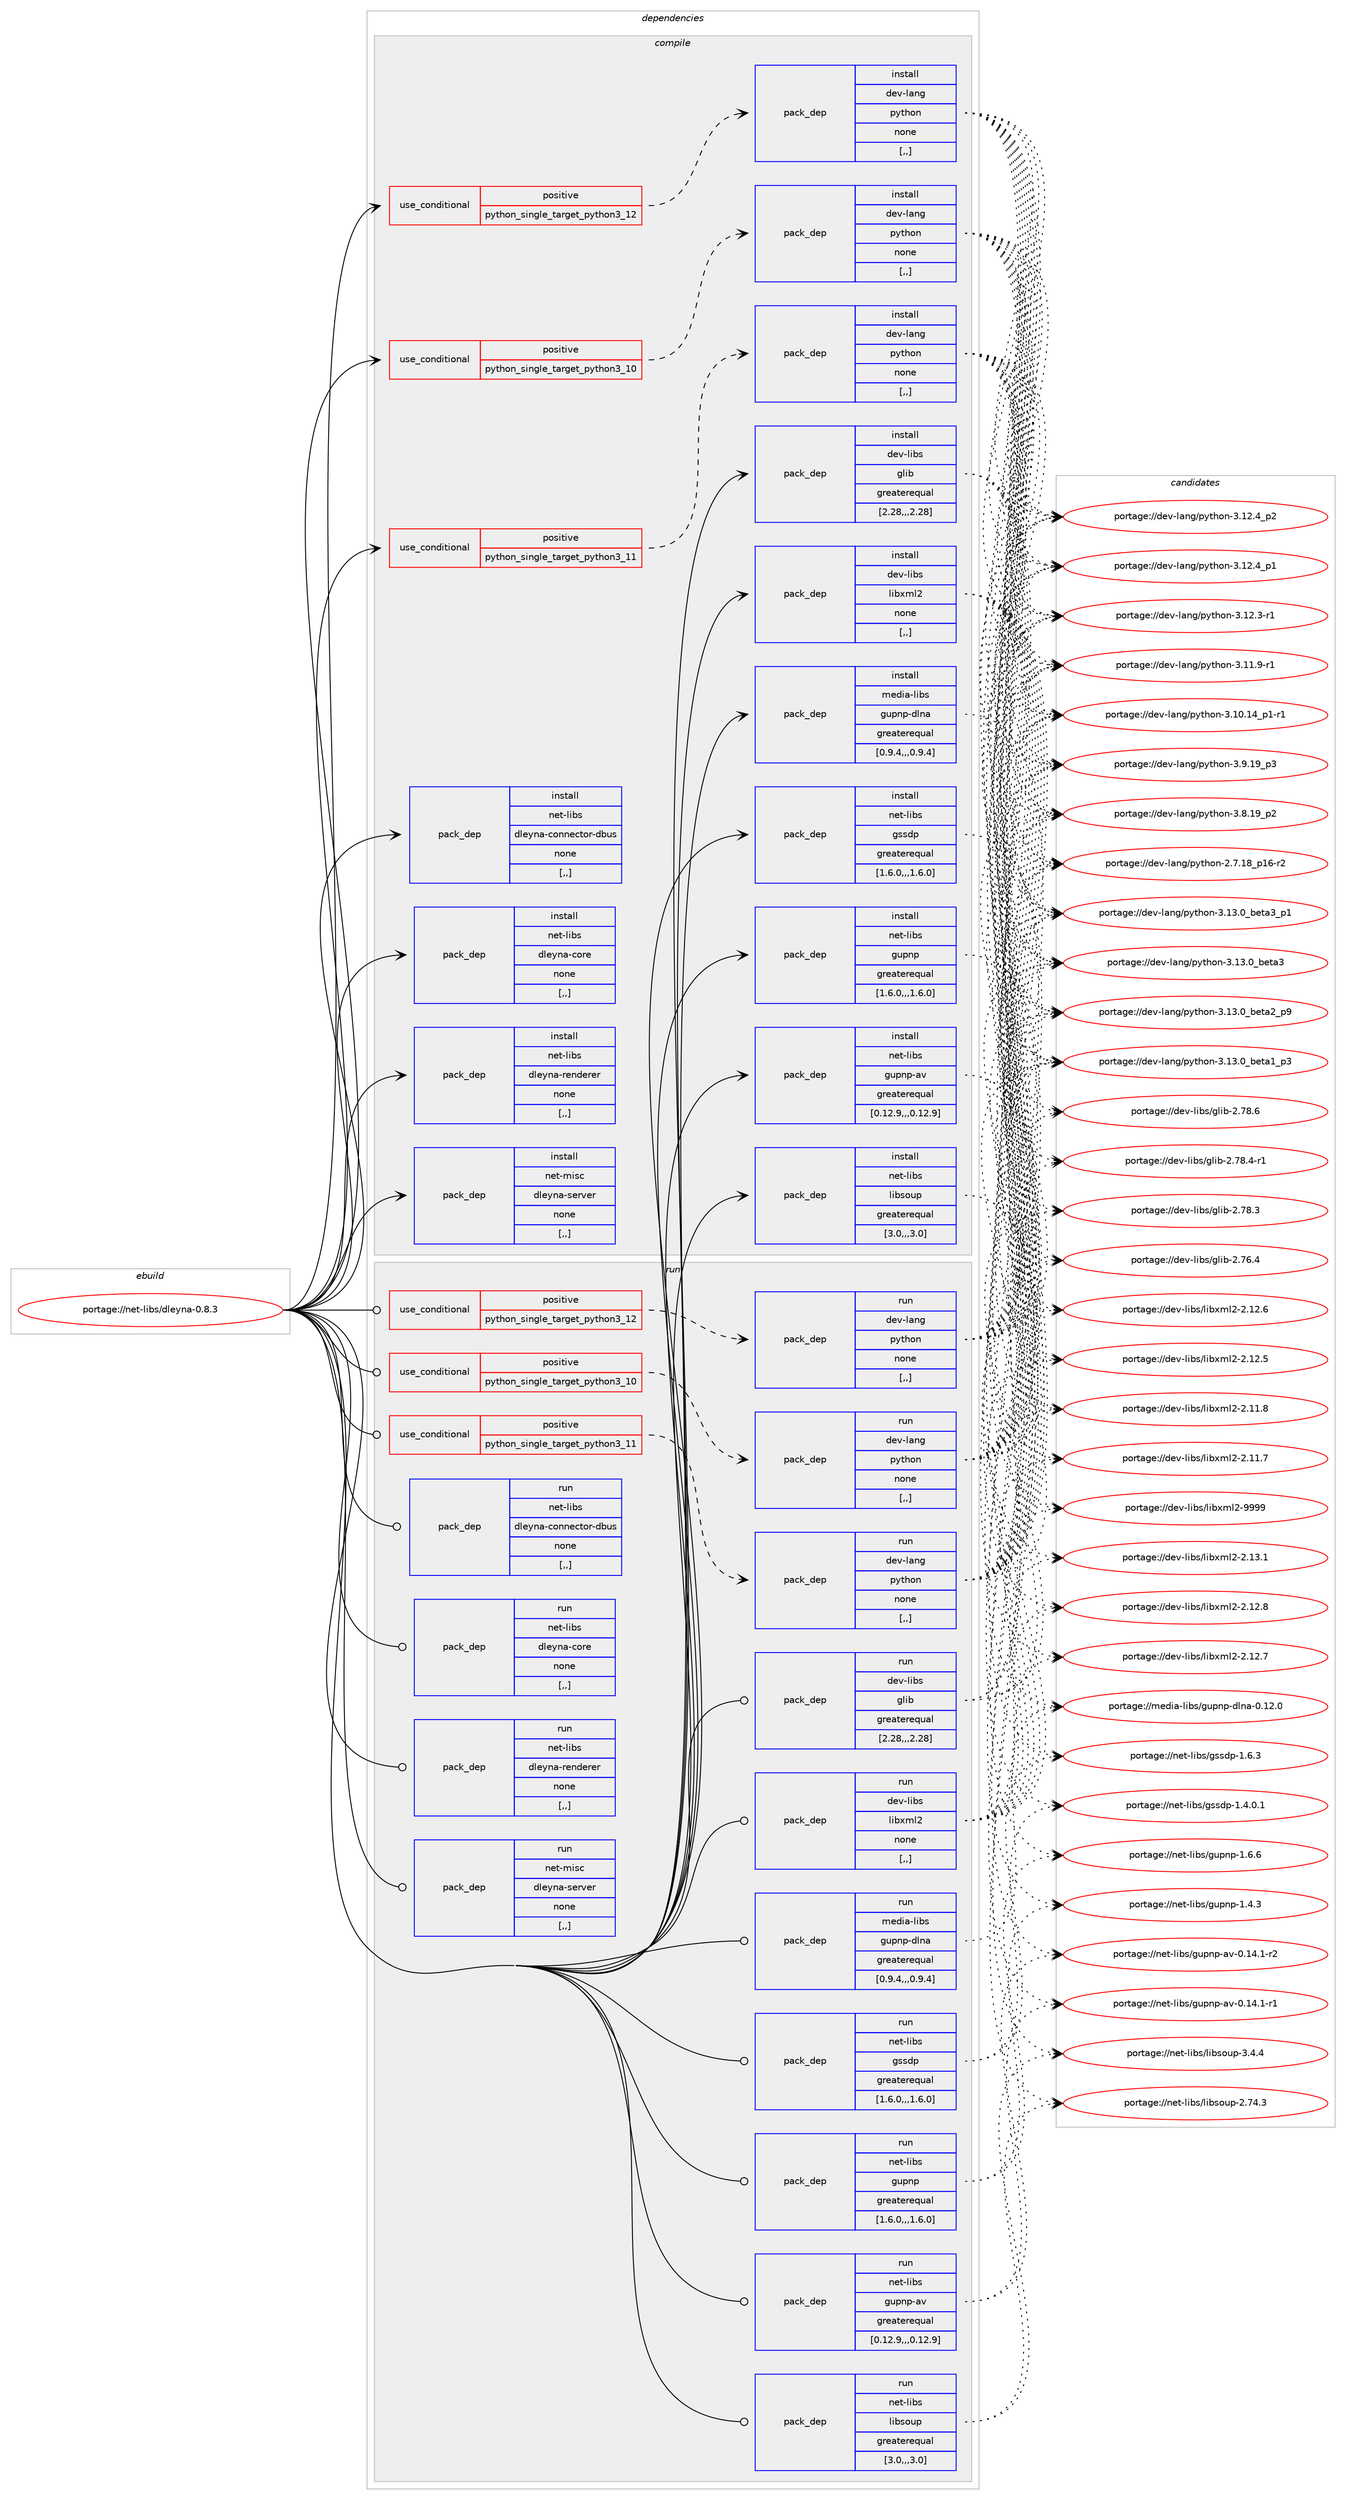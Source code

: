 digraph prolog {

# *************
# Graph options
# *************

newrank=true;
concentrate=true;
compound=true;
graph [rankdir=LR,fontname=Helvetica,fontsize=10,ranksep=1.5];#, ranksep=2.5, nodesep=0.2];
edge  [arrowhead=vee];
node  [fontname=Helvetica,fontsize=10];

# **********
# The ebuild
# **********

subgraph cluster_leftcol {
color=gray;
label=<<i>ebuild</i>>;
id [label="portage://net-libs/dleyna-0.8.3", color=red, width=4, href="../net-libs/dleyna-0.8.3.svg"];
}

# ****************
# The dependencies
# ****************

subgraph cluster_midcol {
color=gray;
label=<<i>dependencies</i>>;
subgraph cluster_compile {
fillcolor="#eeeeee";
style=filled;
label=<<i>compile</i>>;
subgraph cond92925 {
dependency356646 [label=<<TABLE BORDER="0" CELLBORDER="1" CELLSPACING="0" CELLPADDING="4"><TR><TD ROWSPAN="3" CELLPADDING="10">use_conditional</TD></TR><TR><TD>positive</TD></TR><TR><TD>python_single_target_python3_10</TD></TR></TABLE>>, shape=none, color=red];
subgraph pack261062 {
dependency356647 [label=<<TABLE BORDER="0" CELLBORDER="1" CELLSPACING="0" CELLPADDING="4" WIDTH="220"><TR><TD ROWSPAN="6" CELLPADDING="30">pack_dep</TD></TR><TR><TD WIDTH="110">install</TD></TR><TR><TD>dev-lang</TD></TR><TR><TD>python</TD></TR><TR><TD>none</TD></TR><TR><TD>[,,]</TD></TR></TABLE>>, shape=none, color=blue];
}
dependency356646:e -> dependency356647:w [weight=20,style="dashed",arrowhead="vee"];
}
id:e -> dependency356646:w [weight=20,style="solid",arrowhead="vee"];
subgraph cond92926 {
dependency356648 [label=<<TABLE BORDER="0" CELLBORDER="1" CELLSPACING="0" CELLPADDING="4"><TR><TD ROWSPAN="3" CELLPADDING="10">use_conditional</TD></TR><TR><TD>positive</TD></TR><TR><TD>python_single_target_python3_11</TD></TR></TABLE>>, shape=none, color=red];
subgraph pack261063 {
dependency356649 [label=<<TABLE BORDER="0" CELLBORDER="1" CELLSPACING="0" CELLPADDING="4" WIDTH="220"><TR><TD ROWSPAN="6" CELLPADDING="30">pack_dep</TD></TR><TR><TD WIDTH="110">install</TD></TR><TR><TD>dev-lang</TD></TR><TR><TD>python</TD></TR><TR><TD>none</TD></TR><TR><TD>[,,]</TD></TR></TABLE>>, shape=none, color=blue];
}
dependency356648:e -> dependency356649:w [weight=20,style="dashed",arrowhead="vee"];
}
id:e -> dependency356648:w [weight=20,style="solid",arrowhead="vee"];
subgraph cond92927 {
dependency356650 [label=<<TABLE BORDER="0" CELLBORDER="1" CELLSPACING="0" CELLPADDING="4"><TR><TD ROWSPAN="3" CELLPADDING="10">use_conditional</TD></TR><TR><TD>positive</TD></TR><TR><TD>python_single_target_python3_12</TD></TR></TABLE>>, shape=none, color=red];
subgraph pack261064 {
dependency356651 [label=<<TABLE BORDER="0" CELLBORDER="1" CELLSPACING="0" CELLPADDING="4" WIDTH="220"><TR><TD ROWSPAN="6" CELLPADDING="30">pack_dep</TD></TR><TR><TD WIDTH="110">install</TD></TR><TR><TD>dev-lang</TD></TR><TR><TD>python</TD></TR><TR><TD>none</TD></TR><TR><TD>[,,]</TD></TR></TABLE>>, shape=none, color=blue];
}
dependency356650:e -> dependency356651:w [weight=20,style="dashed",arrowhead="vee"];
}
id:e -> dependency356650:w [weight=20,style="solid",arrowhead="vee"];
subgraph pack261065 {
dependency356652 [label=<<TABLE BORDER="0" CELLBORDER="1" CELLSPACING="0" CELLPADDING="4" WIDTH="220"><TR><TD ROWSPAN="6" CELLPADDING="30">pack_dep</TD></TR><TR><TD WIDTH="110">install</TD></TR><TR><TD>dev-libs</TD></TR><TR><TD>glib</TD></TR><TR><TD>greaterequal</TD></TR><TR><TD>[2.28,,,2.28]</TD></TR></TABLE>>, shape=none, color=blue];
}
id:e -> dependency356652:w [weight=20,style="solid",arrowhead="vee"];
subgraph pack261066 {
dependency356653 [label=<<TABLE BORDER="0" CELLBORDER="1" CELLSPACING="0" CELLPADDING="4" WIDTH="220"><TR><TD ROWSPAN="6" CELLPADDING="30">pack_dep</TD></TR><TR><TD WIDTH="110">install</TD></TR><TR><TD>dev-libs</TD></TR><TR><TD>libxml2</TD></TR><TR><TD>none</TD></TR><TR><TD>[,,]</TD></TR></TABLE>>, shape=none, color=blue];
}
id:e -> dependency356653:w [weight=20,style="solid",arrowhead="vee"];
subgraph pack261067 {
dependency356654 [label=<<TABLE BORDER="0" CELLBORDER="1" CELLSPACING="0" CELLPADDING="4" WIDTH="220"><TR><TD ROWSPAN="6" CELLPADDING="30">pack_dep</TD></TR><TR><TD WIDTH="110">install</TD></TR><TR><TD>media-libs</TD></TR><TR><TD>gupnp-dlna</TD></TR><TR><TD>greaterequal</TD></TR><TR><TD>[0.9.4,,,0.9.4]</TD></TR></TABLE>>, shape=none, color=blue];
}
id:e -> dependency356654:w [weight=20,style="solid",arrowhead="vee"];
subgraph pack261068 {
dependency356655 [label=<<TABLE BORDER="0" CELLBORDER="1" CELLSPACING="0" CELLPADDING="4" WIDTH="220"><TR><TD ROWSPAN="6" CELLPADDING="30">pack_dep</TD></TR><TR><TD WIDTH="110">install</TD></TR><TR><TD>net-libs</TD></TR><TR><TD>gssdp</TD></TR><TR><TD>greaterequal</TD></TR><TR><TD>[1.6.0,,,1.6.0]</TD></TR></TABLE>>, shape=none, color=blue];
}
id:e -> dependency356655:w [weight=20,style="solid",arrowhead="vee"];
subgraph pack261069 {
dependency356656 [label=<<TABLE BORDER="0" CELLBORDER="1" CELLSPACING="0" CELLPADDING="4" WIDTH="220"><TR><TD ROWSPAN="6" CELLPADDING="30">pack_dep</TD></TR><TR><TD WIDTH="110">install</TD></TR><TR><TD>net-libs</TD></TR><TR><TD>gupnp</TD></TR><TR><TD>greaterequal</TD></TR><TR><TD>[1.6.0,,,1.6.0]</TD></TR></TABLE>>, shape=none, color=blue];
}
id:e -> dependency356656:w [weight=20,style="solid",arrowhead="vee"];
subgraph pack261070 {
dependency356657 [label=<<TABLE BORDER="0" CELLBORDER="1" CELLSPACING="0" CELLPADDING="4" WIDTH="220"><TR><TD ROWSPAN="6" CELLPADDING="30">pack_dep</TD></TR><TR><TD WIDTH="110">install</TD></TR><TR><TD>net-libs</TD></TR><TR><TD>gupnp-av</TD></TR><TR><TD>greaterequal</TD></TR><TR><TD>[0.12.9,,,0.12.9]</TD></TR></TABLE>>, shape=none, color=blue];
}
id:e -> dependency356657:w [weight=20,style="solid",arrowhead="vee"];
subgraph pack261071 {
dependency356658 [label=<<TABLE BORDER="0" CELLBORDER="1" CELLSPACING="0" CELLPADDING="4" WIDTH="220"><TR><TD ROWSPAN="6" CELLPADDING="30">pack_dep</TD></TR><TR><TD WIDTH="110">install</TD></TR><TR><TD>net-libs</TD></TR><TR><TD>libsoup</TD></TR><TR><TD>greaterequal</TD></TR><TR><TD>[3.0,,,3.0]</TD></TR></TABLE>>, shape=none, color=blue];
}
id:e -> dependency356658:w [weight=20,style="solid",arrowhead="vee"];
subgraph pack261072 {
dependency356659 [label=<<TABLE BORDER="0" CELLBORDER="1" CELLSPACING="0" CELLPADDING="4" WIDTH="220"><TR><TD ROWSPAN="6" CELLPADDING="30">pack_dep</TD></TR><TR><TD WIDTH="110">install</TD></TR><TR><TD>net-libs</TD></TR><TR><TD>dleyna-connector-dbus</TD></TR><TR><TD>none</TD></TR><TR><TD>[,,]</TD></TR></TABLE>>, shape=none, color=blue];
}
id:e -> dependency356659:w [weight=20,style="solid",arrowhead="vee"];
subgraph pack261073 {
dependency356660 [label=<<TABLE BORDER="0" CELLBORDER="1" CELLSPACING="0" CELLPADDING="4" WIDTH="220"><TR><TD ROWSPAN="6" CELLPADDING="30">pack_dep</TD></TR><TR><TD WIDTH="110">install</TD></TR><TR><TD>net-libs</TD></TR><TR><TD>dleyna-core</TD></TR><TR><TD>none</TD></TR><TR><TD>[,,]</TD></TR></TABLE>>, shape=none, color=blue];
}
id:e -> dependency356660:w [weight=20,style="solid",arrowhead="vee"];
subgraph pack261074 {
dependency356661 [label=<<TABLE BORDER="0" CELLBORDER="1" CELLSPACING="0" CELLPADDING="4" WIDTH="220"><TR><TD ROWSPAN="6" CELLPADDING="30">pack_dep</TD></TR><TR><TD WIDTH="110">install</TD></TR><TR><TD>net-libs</TD></TR><TR><TD>dleyna-renderer</TD></TR><TR><TD>none</TD></TR><TR><TD>[,,]</TD></TR></TABLE>>, shape=none, color=blue];
}
id:e -> dependency356661:w [weight=20,style="solid",arrowhead="vee"];
subgraph pack261075 {
dependency356662 [label=<<TABLE BORDER="0" CELLBORDER="1" CELLSPACING="0" CELLPADDING="4" WIDTH="220"><TR><TD ROWSPAN="6" CELLPADDING="30">pack_dep</TD></TR><TR><TD WIDTH="110">install</TD></TR><TR><TD>net-misc</TD></TR><TR><TD>dleyna-server</TD></TR><TR><TD>none</TD></TR><TR><TD>[,,]</TD></TR></TABLE>>, shape=none, color=blue];
}
id:e -> dependency356662:w [weight=20,style="solid",arrowhead="vee"];
}
subgraph cluster_compileandrun {
fillcolor="#eeeeee";
style=filled;
label=<<i>compile and run</i>>;
}
subgraph cluster_run {
fillcolor="#eeeeee";
style=filled;
label=<<i>run</i>>;
subgraph cond92928 {
dependency356663 [label=<<TABLE BORDER="0" CELLBORDER="1" CELLSPACING="0" CELLPADDING="4"><TR><TD ROWSPAN="3" CELLPADDING="10">use_conditional</TD></TR><TR><TD>positive</TD></TR><TR><TD>python_single_target_python3_10</TD></TR></TABLE>>, shape=none, color=red];
subgraph pack261076 {
dependency356664 [label=<<TABLE BORDER="0" CELLBORDER="1" CELLSPACING="0" CELLPADDING="4" WIDTH="220"><TR><TD ROWSPAN="6" CELLPADDING="30">pack_dep</TD></TR><TR><TD WIDTH="110">run</TD></TR><TR><TD>dev-lang</TD></TR><TR><TD>python</TD></TR><TR><TD>none</TD></TR><TR><TD>[,,]</TD></TR></TABLE>>, shape=none, color=blue];
}
dependency356663:e -> dependency356664:w [weight=20,style="dashed",arrowhead="vee"];
}
id:e -> dependency356663:w [weight=20,style="solid",arrowhead="odot"];
subgraph cond92929 {
dependency356665 [label=<<TABLE BORDER="0" CELLBORDER="1" CELLSPACING="0" CELLPADDING="4"><TR><TD ROWSPAN="3" CELLPADDING="10">use_conditional</TD></TR><TR><TD>positive</TD></TR><TR><TD>python_single_target_python3_11</TD></TR></TABLE>>, shape=none, color=red];
subgraph pack261077 {
dependency356666 [label=<<TABLE BORDER="0" CELLBORDER="1" CELLSPACING="0" CELLPADDING="4" WIDTH="220"><TR><TD ROWSPAN="6" CELLPADDING="30">pack_dep</TD></TR><TR><TD WIDTH="110">run</TD></TR><TR><TD>dev-lang</TD></TR><TR><TD>python</TD></TR><TR><TD>none</TD></TR><TR><TD>[,,]</TD></TR></TABLE>>, shape=none, color=blue];
}
dependency356665:e -> dependency356666:w [weight=20,style="dashed",arrowhead="vee"];
}
id:e -> dependency356665:w [weight=20,style="solid",arrowhead="odot"];
subgraph cond92930 {
dependency356667 [label=<<TABLE BORDER="0" CELLBORDER="1" CELLSPACING="0" CELLPADDING="4"><TR><TD ROWSPAN="3" CELLPADDING="10">use_conditional</TD></TR><TR><TD>positive</TD></TR><TR><TD>python_single_target_python3_12</TD></TR></TABLE>>, shape=none, color=red];
subgraph pack261078 {
dependency356668 [label=<<TABLE BORDER="0" CELLBORDER="1" CELLSPACING="0" CELLPADDING="4" WIDTH="220"><TR><TD ROWSPAN="6" CELLPADDING="30">pack_dep</TD></TR><TR><TD WIDTH="110">run</TD></TR><TR><TD>dev-lang</TD></TR><TR><TD>python</TD></TR><TR><TD>none</TD></TR><TR><TD>[,,]</TD></TR></TABLE>>, shape=none, color=blue];
}
dependency356667:e -> dependency356668:w [weight=20,style="dashed",arrowhead="vee"];
}
id:e -> dependency356667:w [weight=20,style="solid",arrowhead="odot"];
subgraph pack261079 {
dependency356669 [label=<<TABLE BORDER="0" CELLBORDER="1" CELLSPACING="0" CELLPADDING="4" WIDTH="220"><TR><TD ROWSPAN="6" CELLPADDING="30">pack_dep</TD></TR><TR><TD WIDTH="110">run</TD></TR><TR><TD>dev-libs</TD></TR><TR><TD>glib</TD></TR><TR><TD>greaterequal</TD></TR><TR><TD>[2.28,,,2.28]</TD></TR></TABLE>>, shape=none, color=blue];
}
id:e -> dependency356669:w [weight=20,style="solid",arrowhead="odot"];
subgraph pack261080 {
dependency356670 [label=<<TABLE BORDER="0" CELLBORDER="1" CELLSPACING="0" CELLPADDING="4" WIDTH="220"><TR><TD ROWSPAN="6" CELLPADDING="30">pack_dep</TD></TR><TR><TD WIDTH="110">run</TD></TR><TR><TD>dev-libs</TD></TR><TR><TD>libxml2</TD></TR><TR><TD>none</TD></TR><TR><TD>[,,]</TD></TR></TABLE>>, shape=none, color=blue];
}
id:e -> dependency356670:w [weight=20,style="solid",arrowhead="odot"];
subgraph pack261081 {
dependency356671 [label=<<TABLE BORDER="0" CELLBORDER="1" CELLSPACING="0" CELLPADDING="4" WIDTH="220"><TR><TD ROWSPAN="6" CELLPADDING="30">pack_dep</TD></TR><TR><TD WIDTH="110">run</TD></TR><TR><TD>media-libs</TD></TR><TR><TD>gupnp-dlna</TD></TR><TR><TD>greaterequal</TD></TR><TR><TD>[0.9.4,,,0.9.4]</TD></TR></TABLE>>, shape=none, color=blue];
}
id:e -> dependency356671:w [weight=20,style="solid",arrowhead="odot"];
subgraph pack261082 {
dependency356672 [label=<<TABLE BORDER="0" CELLBORDER="1" CELLSPACING="0" CELLPADDING="4" WIDTH="220"><TR><TD ROWSPAN="6" CELLPADDING="30">pack_dep</TD></TR><TR><TD WIDTH="110">run</TD></TR><TR><TD>net-libs</TD></TR><TR><TD>gssdp</TD></TR><TR><TD>greaterequal</TD></TR><TR><TD>[1.6.0,,,1.6.0]</TD></TR></TABLE>>, shape=none, color=blue];
}
id:e -> dependency356672:w [weight=20,style="solid",arrowhead="odot"];
subgraph pack261083 {
dependency356673 [label=<<TABLE BORDER="0" CELLBORDER="1" CELLSPACING="0" CELLPADDING="4" WIDTH="220"><TR><TD ROWSPAN="6" CELLPADDING="30">pack_dep</TD></TR><TR><TD WIDTH="110">run</TD></TR><TR><TD>net-libs</TD></TR><TR><TD>gupnp</TD></TR><TR><TD>greaterequal</TD></TR><TR><TD>[1.6.0,,,1.6.0]</TD></TR></TABLE>>, shape=none, color=blue];
}
id:e -> dependency356673:w [weight=20,style="solid",arrowhead="odot"];
subgraph pack261084 {
dependency356674 [label=<<TABLE BORDER="0" CELLBORDER="1" CELLSPACING="0" CELLPADDING="4" WIDTH="220"><TR><TD ROWSPAN="6" CELLPADDING="30">pack_dep</TD></TR><TR><TD WIDTH="110">run</TD></TR><TR><TD>net-libs</TD></TR><TR><TD>gupnp-av</TD></TR><TR><TD>greaterequal</TD></TR><TR><TD>[0.12.9,,,0.12.9]</TD></TR></TABLE>>, shape=none, color=blue];
}
id:e -> dependency356674:w [weight=20,style="solid",arrowhead="odot"];
subgraph pack261085 {
dependency356675 [label=<<TABLE BORDER="0" CELLBORDER="1" CELLSPACING="0" CELLPADDING="4" WIDTH="220"><TR><TD ROWSPAN="6" CELLPADDING="30">pack_dep</TD></TR><TR><TD WIDTH="110">run</TD></TR><TR><TD>net-libs</TD></TR><TR><TD>libsoup</TD></TR><TR><TD>greaterequal</TD></TR><TR><TD>[3.0,,,3.0]</TD></TR></TABLE>>, shape=none, color=blue];
}
id:e -> dependency356675:w [weight=20,style="solid",arrowhead="odot"];
subgraph pack261086 {
dependency356676 [label=<<TABLE BORDER="0" CELLBORDER="1" CELLSPACING="0" CELLPADDING="4" WIDTH="220"><TR><TD ROWSPAN="6" CELLPADDING="30">pack_dep</TD></TR><TR><TD WIDTH="110">run</TD></TR><TR><TD>net-libs</TD></TR><TR><TD>dleyna-connector-dbus</TD></TR><TR><TD>none</TD></TR><TR><TD>[,,]</TD></TR></TABLE>>, shape=none, color=blue];
}
id:e -> dependency356676:w [weight=20,style="solid",arrowhead="odot"];
subgraph pack261087 {
dependency356677 [label=<<TABLE BORDER="0" CELLBORDER="1" CELLSPACING="0" CELLPADDING="4" WIDTH="220"><TR><TD ROWSPAN="6" CELLPADDING="30">pack_dep</TD></TR><TR><TD WIDTH="110">run</TD></TR><TR><TD>net-libs</TD></TR><TR><TD>dleyna-core</TD></TR><TR><TD>none</TD></TR><TR><TD>[,,]</TD></TR></TABLE>>, shape=none, color=blue];
}
id:e -> dependency356677:w [weight=20,style="solid",arrowhead="odot"];
subgraph pack261088 {
dependency356678 [label=<<TABLE BORDER="0" CELLBORDER="1" CELLSPACING="0" CELLPADDING="4" WIDTH="220"><TR><TD ROWSPAN="6" CELLPADDING="30">pack_dep</TD></TR><TR><TD WIDTH="110">run</TD></TR><TR><TD>net-libs</TD></TR><TR><TD>dleyna-renderer</TD></TR><TR><TD>none</TD></TR><TR><TD>[,,]</TD></TR></TABLE>>, shape=none, color=blue];
}
id:e -> dependency356678:w [weight=20,style="solid",arrowhead="odot"];
subgraph pack261089 {
dependency356679 [label=<<TABLE BORDER="0" CELLBORDER="1" CELLSPACING="0" CELLPADDING="4" WIDTH="220"><TR><TD ROWSPAN="6" CELLPADDING="30">pack_dep</TD></TR><TR><TD WIDTH="110">run</TD></TR><TR><TD>net-misc</TD></TR><TR><TD>dleyna-server</TD></TR><TR><TD>none</TD></TR><TR><TD>[,,]</TD></TR></TABLE>>, shape=none, color=blue];
}
id:e -> dependency356679:w [weight=20,style="solid",arrowhead="odot"];
}
}

# **************
# The candidates
# **************

subgraph cluster_choices {
rank=same;
color=gray;
label=<<i>candidates</i>>;

subgraph choice261062 {
color=black;
nodesep=1;
choice10010111845108971101034711212111610411111045514649514648959810111697519511249 [label="portage://dev-lang/python-3.13.0_beta3_p1", color=red, width=4,href="../dev-lang/python-3.13.0_beta3_p1.svg"];
choice1001011184510897110103471121211161041111104551464951464895981011169751 [label="portage://dev-lang/python-3.13.0_beta3", color=red, width=4,href="../dev-lang/python-3.13.0_beta3.svg"];
choice10010111845108971101034711212111610411111045514649514648959810111697509511257 [label="portage://dev-lang/python-3.13.0_beta2_p9", color=red, width=4,href="../dev-lang/python-3.13.0_beta2_p9.svg"];
choice10010111845108971101034711212111610411111045514649514648959810111697499511251 [label="portage://dev-lang/python-3.13.0_beta1_p3", color=red, width=4,href="../dev-lang/python-3.13.0_beta1_p3.svg"];
choice100101118451089711010347112121116104111110455146495046529511250 [label="portage://dev-lang/python-3.12.4_p2", color=red, width=4,href="../dev-lang/python-3.12.4_p2.svg"];
choice100101118451089711010347112121116104111110455146495046529511249 [label="portage://dev-lang/python-3.12.4_p1", color=red, width=4,href="../dev-lang/python-3.12.4_p1.svg"];
choice100101118451089711010347112121116104111110455146495046514511449 [label="portage://dev-lang/python-3.12.3-r1", color=red, width=4,href="../dev-lang/python-3.12.3-r1.svg"];
choice100101118451089711010347112121116104111110455146494946574511449 [label="portage://dev-lang/python-3.11.9-r1", color=red, width=4,href="../dev-lang/python-3.11.9-r1.svg"];
choice100101118451089711010347112121116104111110455146494846495295112494511449 [label="portage://dev-lang/python-3.10.14_p1-r1", color=red, width=4,href="../dev-lang/python-3.10.14_p1-r1.svg"];
choice100101118451089711010347112121116104111110455146574649579511251 [label="portage://dev-lang/python-3.9.19_p3", color=red, width=4,href="../dev-lang/python-3.9.19_p3.svg"];
choice100101118451089711010347112121116104111110455146564649579511250 [label="portage://dev-lang/python-3.8.19_p2", color=red, width=4,href="../dev-lang/python-3.8.19_p2.svg"];
choice100101118451089711010347112121116104111110455046554649569511249544511450 [label="portage://dev-lang/python-2.7.18_p16-r2", color=red, width=4,href="../dev-lang/python-2.7.18_p16-r2.svg"];
dependency356647:e -> choice10010111845108971101034711212111610411111045514649514648959810111697519511249:w [style=dotted,weight="100"];
dependency356647:e -> choice1001011184510897110103471121211161041111104551464951464895981011169751:w [style=dotted,weight="100"];
dependency356647:e -> choice10010111845108971101034711212111610411111045514649514648959810111697509511257:w [style=dotted,weight="100"];
dependency356647:e -> choice10010111845108971101034711212111610411111045514649514648959810111697499511251:w [style=dotted,weight="100"];
dependency356647:e -> choice100101118451089711010347112121116104111110455146495046529511250:w [style=dotted,weight="100"];
dependency356647:e -> choice100101118451089711010347112121116104111110455146495046529511249:w [style=dotted,weight="100"];
dependency356647:e -> choice100101118451089711010347112121116104111110455146495046514511449:w [style=dotted,weight="100"];
dependency356647:e -> choice100101118451089711010347112121116104111110455146494946574511449:w [style=dotted,weight="100"];
dependency356647:e -> choice100101118451089711010347112121116104111110455146494846495295112494511449:w [style=dotted,weight="100"];
dependency356647:e -> choice100101118451089711010347112121116104111110455146574649579511251:w [style=dotted,weight="100"];
dependency356647:e -> choice100101118451089711010347112121116104111110455146564649579511250:w [style=dotted,weight="100"];
dependency356647:e -> choice100101118451089711010347112121116104111110455046554649569511249544511450:w [style=dotted,weight="100"];
}
subgraph choice261063 {
color=black;
nodesep=1;
choice10010111845108971101034711212111610411111045514649514648959810111697519511249 [label="portage://dev-lang/python-3.13.0_beta3_p1", color=red, width=4,href="../dev-lang/python-3.13.0_beta3_p1.svg"];
choice1001011184510897110103471121211161041111104551464951464895981011169751 [label="portage://dev-lang/python-3.13.0_beta3", color=red, width=4,href="../dev-lang/python-3.13.0_beta3.svg"];
choice10010111845108971101034711212111610411111045514649514648959810111697509511257 [label="portage://dev-lang/python-3.13.0_beta2_p9", color=red, width=4,href="../dev-lang/python-3.13.0_beta2_p9.svg"];
choice10010111845108971101034711212111610411111045514649514648959810111697499511251 [label="portage://dev-lang/python-3.13.0_beta1_p3", color=red, width=4,href="../dev-lang/python-3.13.0_beta1_p3.svg"];
choice100101118451089711010347112121116104111110455146495046529511250 [label="portage://dev-lang/python-3.12.4_p2", color=red, width=4,href="../dev-lang/python-3.12.4_p2.svg"];
choice100101118451089711010347112121116104111110455146495046529511249 [label="portage://dev-lang/python-3.12.4_p1", color=red, width=4,href="../dev-lang/python-3.12.4_p1.svg"];
choice100101118451089711010347112121116104111110455146495046514511449 [label="portage://dev-lang/python-3.12.3-r1", color=red, width=4,href="../dev-lang/python-3.12.3-r1.svg"];
choice100101118451089711010347112121116104111110455146494946574511449 [label="portage://dev-lang/python-3.11.9-r1", color=red, width=4,href="../dev-lang/python-3.11.9-r1.svg"];
choice100101118451089711010347112121116104111110455146494846495295112494511449 [label="portage://dev-lang/python-3.10.14_p1-r1", color=red, width=4,href="../dev-lang/python-3.10.14_p1-r1.svg"];
choice100101118451089711010347112121116104111110455146574649579511251 [label="portage://dev-lang/python-3.9.19_p3", color=red, width=4,href="../dev-lang/python-3.9.19_p3.svg"];
choice100101118451089711010347112121116104111110455146564649579511250 [label="portage://dev-lang/python-3.8.19_p2", color=red, width=4,href="../dev-lang/python-3.8.19_p2.svg"];
choice100101118451089711010347112121116104111110455046554649569511249544511450 [label="portage://dev-lang/python-2.7.18_p16-r2", color=red, width=4,href="../dev-lang/python-2.7.18_p16-r2.svg"];
dependency356649:e -> choice10010111845108971101034711212111610411111045514649514648959810111697519511249:w [style=dotted,weight="100"];
dependency356649:e -> choice1001011184510897110103471121211161041111104551464951464895981011169751:w [style=dotted,weight="100"];
dependency356649:e -> choice10010111845108971101034711212111610411111045514649514648959810111697509511257:w [style=dotted,weight="100"];
dependency356649:e -> choice10010111845108971101034711212111610411111045514649514648959810111697499511251:w [style=dotted,weight="100"];
dependency356649:e -> choice100101118451089711010347112121116104111110455146495046529511250:w [style=dotted,weight="100"];
dependency356649:e -> choice100101118451089711010347112121116104111110455146495046529511249:w [style=dotted,weight="100"];
dependency356649:e -> choice100101118451089711010347112121116104111110455146495046514511449:w [style=dotted,weight="100"];
dependency356649:e -> choice100101118451089711010347112121116104111110455146494946574511449:w [style=dotted,weight="100"];
dependency356649:e -> choice100101118451089711010347112121116104111110455146494846495295112494511449:w [style=dotted,weight="100"];
dependency356649:e -> choice100101118451089711010347112121116104111110455146574649579511251:w [style=dotted,weight="100"];
dependency356649:e -> choice100101118451089711010347112121116104111110455146564649579511250:w [style=dotted,weight="100"];
dependency356649:e -> choice100101118451089711010347112121116104111110455046554649569511249544511450:w [style=dotted,weight="100"];
}
subgraph choice261064 {
color=black;
nodesep=1;
choice10010111845108971101034711212111610411111045514649514648959810111697519511249 [label="portage://dev-lang/python-3.13.0_beta3_p1", color=red, width=4,href="../dev-lang/python-3.13.0_beta3_p1.svg"];
choice1001011184510897110103471121211161041111104551464951464895981011169751 [label="portage://dev-lang/python-3.13.0_beta3", color=red, width=4,href="../dev-lang/python-3.13.0_beta3.svg"];
choice10010111845108971101034711212111610411111045514649514648959810111697509511257 [label="portage://dev-lang/python-3.13.0_beta2_p9", color=red, width=4,href="../dev-lang/python-3.13.0_beta2_p9.svg"];
choice10010111845108971101034711212111610411111045514649514648959810111697499511251 [label="portage://dev-lang/python-3.13.0_beta1_p3", color=red, width=4,href="../dev-lang/python-3.13.0_beta1_p3.svg"];
choice100101118451089711010347112121116104111110455146495046529511250 [label="portage://dev-lang/python-3.12.4_p2", color=red, width=4,href="../dev-lang/python-3.12.4_p2.svg"];
choice100101118451089711010347112121116104111110455146495046529511249 [label="portage://dev-lang/python-3.12.4_p1", color=red, width=4,href="../dev-lang/python-3.12.4_p1.svg"];
choice100101118451089711010347112121116104111110455146495046514511449 [label="portage://dev-lang/python-3.12.3-r1", color=red, width=4,href="../dev-lang/python-3.12.3-r1.svg"];
choice100101118451089711010347112121116104111110455146494946574511449 [label="portage://dev-lang/python-3.11.9-r1", color=red, width=4,href="../dev-lang/python-3.11.9-r1.svg"];
choice100101118451089711010347112121116104111110455146494846495295112494511449 [label="portage://dev-lang/python-3.10.14_p1-r1", color=red, width=4,href="../dev-lang/python-3.10.14_p1-r1.svg"];
choice100101118451089711010347112121116104111110455146574649579511251 [label="portage://dev-lang/python-3.9.19_p3", color=red, width=4,href="../dev-lang/python-3.9.19_p3.svg"];
choice100101118451089711010347112121116104111110455146564649579511250 [label="portage://dev-lang/python-3.8.19_p2", color=red, width=4,href="../dev-lang/python-3.8.19_p2.svg"];
choice100101118451089711010347112121116104111110455046554649569511249544511450 [label="portage://dev-lang/python-2.7.18_p16-r2", color=red, width=4,href="../dev-lang/python-2.7.18_p16-r2.svg"];
dependency356651:e -> choice10010111845108971101034711212111610411111045514649514648959810111697519511249:w [style=dotted,weight="100"];
dependency356651:e -> choice1001011184510897110103471121211161041111104551464951464895981011169751:w [style=dotted,weight="100"];
dependency356651:e -> choice10010111845108971101034711212111610411111045514649514648959810111697509511257:w [style=dotted,weight="100"];
dependency356651:e -> choice10010111845108971101034711212111610411111045514649514648959810111697499511251:w [style=dotted,weight="100"];
dependency356651:e -> choice100101118451089711010347112121116104111110455146495046529511250:w [style=dotted,weight="100"];
dependency356651:e -> choice100101118451089711010347112121116104111110455146495046529511249:w [style=dotted,weight="100"];
dependency356651:e -> choice100101118451089711010347112121116104111110455146495046514511449:w [style=dotted,weight="100"];
dependency356651:e -> choice100101118451089711010347112121116104111110455146494946574511449:w [style=dotted,weight="100"];
dependency356651:e -> choice100101118451089711010347112121116104111110455146494846495295112494511449:w [style=dotted,weight="100"];
dependency356651:e -> choice100101118451089711010347112121116104111110455146574649579511251:w [style=dotted,weight="100"];
dependency356651:e -> choice100101118451089711010347112121116104111110455146564649579511250:w [style=dotted,weight="100"];
dependency356651:e -> choice100101118451089711010347112121116104111110455046554649569511249544511450:w [style=dotted,weight="100"];
}
subgraph choice261065 {
color=black;
nodesep=1;
choice1001011184510810598115471031081059845504655564654 [label="portage://dev-libs/glib-2.78.6", color=red, width=4,href="../dev-libs/glib-2.78.6.svg"];
choice10010111845108105981154710310810598455046555646524511449 [label="portage://dev-libs/glib-2.78.4-r1", color=red, width=4,href="../dev-libs/glib-2.78.4-r1.svg"];
choice1001011184510810598115471031081059845504655564651 [label="portage://dev-libs/glib-2.78.3", color=red, width=4,href="../dev-libs/glib-2.78.3.svg"];
choice1001011184510810598115471031081059845504655544652 [label="portage://dev-libs/glib-2.76.4", color=red, width=4,href="../dev-libs/glib-2.76.4.svg"];
dependency356652:e -> choice1001011184510810598115471031081059845504655564654:w [style=dotted,weight="100"];
dependency356652:e -> choice10010111845108105981154710310810598455046555646524511449:w [style=dotted,weight="100"];
dependency356652:e -> choice1001011184510810598115471031081059845504655564651:w [style=dotted,weight="100"];
dependency356652:e -> choice1001011184510810598115471031081059845504655544652:w [style=dotted,weight="100"];
}
subgraph choice261066 {
color=black;
nodesep=1;
choice10010111845108105981154710810598120109108504557575757 [label="portage://dev-libs/libxml2-9999", color=red, width=4,href="../dev-libs/libxml2-9999.svg"];
choice100101118451081059811547108105981201091085045504649514649 [label="portage://dev-libs/libxml2-2.13.1", color=red, width=4,href="../dev-libs/libxml2-2.13.1.svg"];
choice100101118451081059811547108105981201091085045504649504656 [label="portage://dev-libs/libxml2-2.12.8", color=red, width=4,href="../dev-libs/libxml2-2.12.8.svg"];
choice100101118451081059811547108105981201091085045504649504655 [label="portage://dev-libs/libxml2-2.12.7", color=red, width=4,href="../dev-libs/libxml2-2.12.7.svg"];
choice100101118451081059811547108105981201091085045504649504654 [label="portage://dev-libs/libxml2-2.12.6", color=red, width=4,href="../dev-libs/libxml2-2.12.6.svg"];
choice100101118451081059811547108105981201091085045504649504653 [label="portage://dev-libs/libxml2-2.12.5", color=red, width=4,href="../dev-libs/libxml2-2.12.5.svg"];
choice100101118451081059811547108105981201091085045504649494656 [label="portage://dev-libs/libxml2-2.11.8", color=red, width=4,href="../dev-libs/libxml2-2.11.8.svg"];
choice100101118451081059811547108105981201091085045504649494655 [label="portage://dev-libs/libxml2-2.11.7", color=red, width=4,href="../dev-libs/libxml2-2.11.7.svg"];
dependency356653:e -> choice10010111845108105981154710810598120109108504557575757:w [style=dotted,weight="100"];
dependency356653:e -> choice100101118451081059811547108105981201091085045504649514649:w [style=dotted,weight="100"];
dependency356653:e -> choice100101118451081059811547108105981201091085045504649504656:w [style=dotted,weight="100"];
dependency356653:e -> choice100101118451081059811547108105981201091085045504649504655:w [style=dotted,weight="100"];
dependency356653:e -> choice100101118451081059811547108105981201091085045504649504654:w [style=dotted,weight="100"];
dependency356653:e -> choice100101118451081059811547108105981201091085045504649504653:w [style=dotted,weight="100"];
dependency356653:e -> choice100101118451081059811547108105981201091085045504649494656:w [style=dotted,weight="100"];
dependency356653:e -> choice100101118451081059811547108105981201091085045504649494655:w [style=dotted,weight="100"];
}
subgraph choice261067 {
color=black;
nodesep=1;
choice10910110010597451081059811547103117112110112451001081109745484649504648 [label="portage://media-libs/gupnp-dlna-0.12.0", color=red, width=4,href="../media-libs/gupnp-dlna-0.12.0.svg"];
dependency356654:e -> choice10910110010597451081059811547103117112110112451001081109745484649504648:w [style=dotted,weight="100"];
}
subgraph choice261068 {
color=black;
nodesep=1;
choice110101116451081059811547103115115100112454946544651 [label="portage://net-libs/gssdp-1.6.3", color=red, width=4,href="../net-libs/gssdp-1.6.3.svg"];
choice1101011164510810598115471031151151001124549465246484649 [label="portage://net-libs/gssdp-1.4.0.1", color=red, width=4,href="../net-libs/gssdp-1.4.0.1.svg"];
dependency356655:e -> choice110101116451081059811547103115115100112454946544651:w [style=dotted,weight="100"];
dependency356655:e -> choice1101011164510810598115471031151151001124549465246484649:w [style=dotted,weight="100"];
}
subgraph choice261069 {
color=black;
nodesep=1;
choice110101116451081059811547103117112110112454946544654 [label="portage://net-libs/gupnp-1.6.6", color=red, width=4,href="../net-libs/gupnp-1.6.6.svg"];
choice110101116451081059811547103117112110112454946524651 [label="portage://net-libs/gupnp-1.4.3", color=red, width=4,href="../net-libs/gupnp-1.4.3.svg"];
dependency356656:e -> choice110101116451081059811547103117112110112454946544654:w [style=dotted,weight="100"];
dependency356656:e -> choice110101116451081059811547103117112110112454946524651:w [style=dotted,weight="100"];
}
subgraph choice261070 {
color=black;
nodesep=1;
choice1101011164510810598115471031171121101124597118454846495246494511450 [label="portage://net-libs/gupnp-av-0.14.1-r2", color=red, width=4,href="../net-libs/gupnp-av-0.14.1-r2.svg"];
choice1101011164510810598115471031171121101124597118454846495246494511449 [label="portage://net-libs/gupnp-av-0.14.1-r1", color=red, width=4,href="../net-libs/gupnp-av-0.14.1-r1.svg"];
dependency356657:e -> choice1101011164510810598115471031171121101124597118454846495246494511450:w [style=dotted,weight="100"];
dependency356657:e -> choice1101011164510810598115471031171121101124597118454846495246494511449:w [style=dotted,weight="100"];
}
subgraph choice261071 {
color=black;
nodesep=1;
choice11010111645108105981154710810598115111117112455146524652 [label="portage://net-libs/libsoup-3.4.4", color=red, width=4,href="../net-libs/libsoup-3.4.4.svg"];
choice1101011164510810598115471081059811511111711245504655524651 [label="portage://net-libs/libsoup-2.74.3", color=red, width=4,href="../net-libs/libsoup-2.74.3.svg"];
dependency356658:e -> choice11010111645108105981154710810598115111117112455146524652:w [style=dotted,weight="100"];
dependency356658:e -> choice1101011164510810598115471081059811511111711245504655524651:w [style=dotted,weight="100"];
}
subgraph choice261072 {
color=black;
nodesep=1;
}
subgraph choice261073 {
color=black;
nodesep=1;
}
subgraph choice261074 {
color=black;
nodesep=1;
}
subgraph choice261075 {
color=black;
nodesep=1;
}
subgraph choice261076 {
color=black;
nodesep=1;
choice10010111845108971101034711212111610411111045514649514648959810111697519511249 [label="portage://dev-lang/python-3.13.0_beta3_p1", color=red, width=4,href="../dev-lang/python-3.13.0_beta3_p1.svg"];
choice1001011184510897110103471121211161041111104551464951464895981011169751 [label="portage://dev-lang/python-3.13.0_beta3", color=red, width=4,href="../dev-lang/python-3.13.0_beta3.svg"];
choice10010111845108971101034711212111610411111045514649514648959810111697509511257 [label="portage://dev-lang/python-3.13.0_beta2_p9", color=red, width=4,href="../dev-lang/python-3.13.0_beta2_p9.svg"];
choice10010111845108971101034711212111610411111045514649514648959810111697499511251 [label="portage://dev-lang/python-3.13.0_beta1_p3", color=red, width=4,href="../dev-lang/python-3.13.0_beta1_p3.svg"];
choice100101118451089711010347112121116104111110455146495046529511250 [label="portage://dev-lang/python-3.12.4_p2", color=red, width=4,href="../dev-lang/python-3.12.4_p2.svg"];
choice100101118451089711010347112121116104111110455146495046529511249 [label="portage://dev-lang/python-3.12.4_p1", color=red, width=4,href="../dev-lang/python-3.12.4_p1.svg"];
choice100101118451089711010347112121116104111110455146495046514511449 [label="portage://dev-lang/python-3.12.3-r1", color=red, width=4,href="../dev-lang/python-3.12.3-r1.svg"];
choice100101118451089711010347112121116104111110455146494946574511449 [label="portage://dev-lang/python-3.11.9-r1", color=red, width=4,href="../dev-lang/python-3.11.9-r1.svg"];
choice100101118451089711010347112121116104111110455146494846495295112494511449 [label="portage://dev-lang/python-3.10.14_p1-r1", color=red, width=4,href="../dev-lang/python-3.10.14_p1-r1.svg"];
choice100101118451089711010347112121116104111110455146574649579511251 [label="portage://dev-lang/python-3.9.19_p3", color=red, width=4,href="../dev-lang/python-3.9.19_p3.svg"];
choice100101118451089711010347112121116104111110455146564649579511250 [label="portage://dev-lang/python-3.8.19_p2", color=red, width=4,href="../dev-lang/python-3.8.19_p2.svg"];
choice100101118451089711010347112121116104111110455046554649569511249544511450 [label="portage://dev-lang/python-2.7.18_p16-r2", color=red, width=4,href="../dev-lang/python-2.7.18_p16-r2.svg"];
dependency356664:e -> choice10010111845108971101034711212111610411111045514649514648959810111697519511249:w [style=dotted,weight="100"];
dependency356664:e -> choice1001011184510897110103471121211161041111104551464951464895981011169751:w [style=dotted,weight="100"];
dependency356664:e -> choice10010111845108971101034711212111610411111045514649514648959810111697509511257:w [style=dotted,weight="100"];
dependency356664:e -> choice10010111845108971101034711212111610411111045514649514648959810111697499511251:w [style=dotted,weight="100"];
dependency356664:e -> choice100101118451089711010347112121116104111110455146495046529511250:w [style=dotted,weight="100"];
dependency356664:e -> choice100101118451089711010347112121116104111110455146495046529511249:w [style=dotted,weight="100"];
dependency356664:e -> choice100101118451089711010347112121116104111110455146495046514511449:w [style=dotted,weight="100"];
dependency356664:e -> choice100101118451089711010347112121116104111110455146494946574511449:w [style=dotted,weight="100"];
dependency356664:e -> choice100101118451089711010347112121116104111110455146494846495295112494511449:w [style=dotted,weight="100"];
dependency356664:e -> choice100101118451089711010347112121116104111110455146574649579511251:w [style=dotted,weight="100"];
dependency356664:e -> choice100101118451089711010347112121116104111110455146564649579511250:w [style=dotted,weight="100"];
dependency356664:e -> choice100101118451089711010347112121116104111110455046554649569511249544511450:w [style=dotted,weight="100"];
}
subgraph choice261077 {
color=black;
nodesep=1;
choice10010111845108971101034711212111610411111045514649514648959810111697519511249 [label="portage://dev-lang/python-3.13.0_beta3_p1", color=red, width=4,href="../dev-lang/python-3.13.0_beta3_p1.svg"];
choice1001011184510897110103471121211161041111104551464951464895981011169751 [label="portage://dev-lang/python-3.13.0_beta3", color=red, width=4,href="../dev-lang/python-3.13.0_beta3.svg"];
choice10010111845108971101034711212111610411111045514649514648959810111697509511257 [label="portage://dev-lang/python-3.13.0_beta2_p9", color=red, width=4,href="../dev-lang/python-3.13.0_beta2_p9.svg"];
choice10010111845108971101034711212111610411111045514649514648959810111697499511251 [label="portage://dev-lang/python-3.13.0_beta1_p3", color=red, width=4,href="../dev-lang/python-3.13.0_beta1_p3.svg"];
choice100101118451089711010347112121116104111110455146495046529511250 [label="portage://dev-lang/python-3.12.4_p2", color=red, width=4,href="../dev-lang/python-3.12.4_p2.svg"];
choice100101118451089711010347112121116104111110455146495046529511249 [label="portage://dev-lang/python-3.12.4_p1", color=red, width=4,href="../dev-lang/python-3.12.4_p1.svg"];
choice100101118451089711010347112121116104111110455146495046514511449 [label="portage://dev-lang/python-3.12.3-r1", color=red, width=4,href="../dev-lang/python-3.12.3-r1.svg"];
choice100101118451089711010347112121116104111110455146494946574511449 [label="portage://dev-lang/python-3.11.9-r1", color=red, width=4,href="../dev-lang/python-3.11.9-r1.svg"];
choice100101118451089711010347112121116104111110455146494846495295112494511449 [label="portage://dev-lang/python-3.10.14_p1-r1", color=red, width=4,href="../dev-lang/python-3.10.14_p1-r1.svg"];
choice100101118451089711010347112121116104111110455146574649579511251 [label="portage://dev-lang/python-3.9.19_p3", color=red, width=4,href="../dev-lang/python-3.9.19_p3.svg"];
choice100101118451089711010347112121116104111110455146564649579511250 [label="portage://dev-lang/python-3.8.19_p2", color=red, width=4,href="../dev-lang/python-3.8.19_p2.svg"];
choice100101118451089711010347112121116104111110455046554649569511249544511450 [label="portage://dev-lang/python-2.7.18_p16-r2", color=red, width=4,href="../dev-lang/python-2.7.18_p16-r2.svg"];
dependency356666:e -> choice10010111845108971101034711212111610411111045514649514648959810111697519511249:w [style=dotted,weight="100"];
dependency356666:e -> choice1001011184510897110103471121211161041111104551464951464895981011169751:w [style=dotted,weight="100"];
dependency356666:e -> choice10010111845108971101034711212111610411111045514649514648959810111697509511257:w [style=dotted,weight="100"];
dependency356666:e -> choice10010111845108971101034711212111610411111045514649514648959810111697499511251:w [style=dotted,weight="100"];
dependency356666:e -> choice100101118451089711010347112121116104111110455146495046529511250:w [style=dotted,weight="100"];
dependency356666:e -> choice100101118451089711010347112121116104111110455146495046529511249:w [style=dotted,weight="100"];
dependency356666:e -> choice100101118451089711010347112121116104111110455146495046514511449:w [style=dotted,weight="100"];
dependency356666:e -> choice100101118451089711010347112121116104111110455146494946574511449:w [style=dotted,weight="100"];
dependency356666:e -> choice100101118451089711010347112121116104111110455146494846495295112494511449:w [style=dotted,weight="100"];
dependency356666:e -> choice100101118451089711010347112121116104111110455146574649579511251:w [style=dotted,weight="100"];
dependency356666:e -> choice100101118451089711010347112121116104111110455146564649579511250:w [style=dotted,weight="100"];
dependency356666:e -> choice100101118451089711010347112121116104111110455046554649569511249544511450:w [style=dotted,weight="100"];
}
subgraph choice261078 {
color=black;
nodesep=1;
choice10010111845108971101034711212111610411111045514649514648959810111697519511249 [label="portage://dev-lang/python-3.13.0_beta3_p1", color=red, width=4,href="../dev-lang/python-3.13.0_beta3_p1.svg"];
choice1001011184510897110103471121211161041111104551464951464895981011169751 [label="portage://dev-lang/python-3.13.0_beta3", color=red, width=4,href="../dev-lang/python-3.13.0_beta3.svg"];
choice10010111845108971101034711212111610411111045514649514648959810111697509511257 [label="portage://dev-lang/python-3.13.0_beta2_p9", color=red, width=4,href="../dev-lang/python-3.13.0_beta2_p9.svg"];
choice10010111845108971101034711212111610411111045514649514648959810111697499511251 [label="portage://dev-lang/python-3.13.0_beta1_p3", color=red, width=4,href="../dev-lang/python-3.13.0_beta1_p3.svg"];
choice100101118451089711010347112121116104111110455146495046529511250 [label="portage://dev-lang/python-3.12.4_p2", color=red, width=4,href="../dev-lang/python-3.12.4_p2.svg"];
choice100101118451089711010347112121116104111110455146495046529511249 [label="portage://dev-lang/python-3.12.4_p1", color=red, width=4,href="../dev-lang/python-3.12.4_p1.svg"];
choice100101118451089711010347112121116104111110455146495046514511449 [label="portage://dev-lang/python-3.12.3-r1", color=red, width=4,href="../dev-lang/python-3.12.3-r1.svg"];
choice100101118451089711010347112121116104111110455146494946574511449 [label="portage://dev-lang/python-3.11.9-r1", color=red, width=4,href="../dev-lang/python-3.11.9-r1.svg"];
choice100101118451089711010347112121116104111110455146494846495295112494511449 [label="portage://dev-lang/python-3.10.14_p1-r1", color=red, width=4,href="../dev-lang/python-3.10.14_p1-r1.svg"];
choice100101118451089711010347112121116104111110455146574649579511251 [label="portage://dev-lang/python-3.9.19_p3", color=red, width=4,href="../dev-lang/python-3.9.19_p3.svg"];
choice100101118451089711010347112121116104111110455146564649579511250 [label="portage://dev-lang/python-3.8.19_p2", color=red, width=4,href="../dev-lang/python-3.8.19_p2.svg"];
choice100101118451089711010347112121116104111110455046554649569511249544511450 [label="portage://dev-lang/python-2.7.18_p16-r2", color=red, width=4,href="../dev-lang/python-2.7.18_p16-r2.svg"];
dependency356668:e -> choice10010111845108971101034711212111610411111045514649514648959810111697519511249:w [style=dotted,weight="100"];
dependency356668:e -> choice1001011184510897110103471121211161041111104551464951464895981011169751:w [style=dotted,weight="100"];
dependency356668:e -> choice10010111845108971101034711212111610411111045514649514648959810111697509511257:w [style=dotted,weight="100"];
dependency356668:e -> choice10010111845108971101034711212111610411111045514649514648959810111697499511251:w [style=dotted,weight="100"];
dependency356668:e -> choice100101118451089711010347112121116104111110455146495046529511250:w [style=dotted,weight="100"];
dependency356668:e -> choice100101118451089711010347112121116104111110455146495046529511249:w [style=dotted,weight="100"];
dependency356668:e -> choice100101118451089711010347112121116104111110455146495046514511449:w [style=dotted,weight="100"];
dependency356668:e -> choice100101118451089711010347112121116104111110455146494946574511449:w [style=dotted,weight="100"];
dependency356668:e -> choice100101118451089711010347112121116104111110455146494846495295112494511449:w [style=dotted,weight="100"];
dependency356668:e -> choice100101118451089711010347112121116104111110455146574649579511251:w [style=dotted,weight="100"];
dependency356668:e -> choice100101118451089711010347112121116104111110455146564649579511250:w [style=dotted,weight="100"];
dependency356668:e -> choice100101118451089711010347112121116104111110455046554649569511249544511450:w [style=dotted,weight="100"];
}
subgraph choice261079 {
color=black;
nodesep=1;
choice1001011184510810598115471031081059845504655564654 [label="portage://dev-libs/glib-2.78.6", color=red, width=4,href="../dev-libs/glib-2.78.6.svg"];
choice10010111845108105981154710310810598455046555646524511449 [label="portage://dev-libs/glib-2.78.4-r1", color=red, width=4,href="../dev-libs/glib-2.78.4-r1.svg"];
choice1001011184510810598115471031081059845504655564651 [label="portage://dev-libs/glib-2.78.3", color=red, width=4,href="../dev-libs/glib-2.78.3.svg"];
choice1001011184510810598115471031081059845504655544652 [label="portage://dev-libs/glib-2.76.4", color=red, width=4,href="../dev-libs/glib-2.76.4.svg"];
dependency356669:e -> choice1001011184510810598115471031081059845504655564654:w [style=dotted,weight="100"];
dependency356669:e -> choice10010111845108105981154710310810598455046555646524511449:w [style=dotted,weight="100"];
dependency356669:e -> choice1001011184510810598115471031081059845504655564651:w [style=dotted,weight="100"];
dependency356669:e -> choice1001011184510810598115471031081059845504655544652:w [style=dotted,weight="100"];
}
subgraph choice261080 {
color=black;
nodesep=1;
choice10010111845108105981154710810598120109108504557575757 [label="portage://dev-libs/libxml2-9999", color=red, width=4,href="../dev-libs/libxml2-9999.svg"];
choice100101118451081059811547108105981201091085045504649514649 [label="portage://dev-libs/libxml2-2.13.1", color=red, width=4,href="../dev-libs/libxml2-2.13.1.svg"];
choice100101118451081059811547108105981201091085045504649504656 [label="portage://dev-libs/libxml2-2.12.8", color=red, width=4,href="../dev-libs/libxml2-2.12.8.svg"];
choice100101118451081059811547108105981201091085045504649504655 [label="portage://dev-libs/libxml2-2.12.7", color=red, width=4,href="../dev-libs/libxml2-2.12.7.svg"];
choice100101118451081059811547108105981201091085045504649504654 [label="portage://dev-libs/libxml2-2.12.6", color=red, width=4,href="../dev-libs/libxml2-2.12.6.svg"];
choice100101118451081059811547108105981201091085045504649504653 [label="portage://dev-libs/libxml2-2.12.5", color=red, width=4,href="../dev-libs/libxml2-2.12.5.svg"];
choice100101118451081059811547108105981201091085045504649494656 [label="portage://dev-libs/libxml2-2.11.8", color=red, width=4,href="../dev-libs/libxml2-2.11.8.svg"];
choice100101118451081059811547108105981201091085045504649494655 [label="portage://dev-libs/libxml2-2.11.7", color=red, width=4,href="../dev-libs/libxml2-2.11.7.svg"];
dependency356670:e -> choice10010111845108105981154710810598120109108504557575757:w [style=dotted,weight="100"];
dependency356670:e -> choice100101118451081059811547108105981201091085045504649514649:w [style=dotted,weight="100"];
dependency356670:e -> choice100101118451081059811547108105981201091085045504649504656:w [style=dotted,weight="100"];
dependency356670:e -> choice100101118451081059811547108105981201091085045504649504655:w [style=dotted,weight="100"];
dependency356670:e -> choice100101118451081059811547108105981201091085045504649504654:w [style=dotted,weight="100"];
dependency356670:e -> choice100101118451081059811547108105981201091085045504649504653:w [style=dotted,weight="100"];
dependency356670:e -> choice100101118451081059811547108105981201091085045504649494656:w [style=dotted,weight="100"];
dependency356670:e -> choice100101118451081059811547108105981201091085045504649494655:w [style=dotted,weight="100"];
}
subgraph choice261081 {
color=black;
nodesep=1;
choice10910110010597451081059811547103117112110112451001081109745484649504648 [label="portage://media-libs/gupnp-dlna-0.12.0", color=red, width=4,href="../media-libs/gupnp-dlna-0.12.0.svg"];
dependency356671:e -> choice10910110010597451081059811547103117112110112451001081109745484649504648:w [style=dotted,weight="100"];
}
subgraph choice261082 {
color=black;
nodesep=1;
choice110101116451081059811547103115115100112454946544651 [label="portage://net-libs/gssdp-1.6.3", color=red, width=4,href="../net-libs/gssdp-1.6.3.svg"];
choice1101011164510810598115471031151151001124549465246484649 [label="portage://net-libs/gssdp-1.4.0.1", color=red, width=4,href="../net-libs/gssdp-1.4.0.1.svg"];
dependency356672:e -> choice110101116451081059811547103115115100112454946544651:w [style=dotted,weight="100"];
dependency356672:e -> choice1101011164510810598115471031151151001124549465246484649:w [style=dotted,weight="100"];
}
subgraph choice261083 {
color=black;
nodesep=1;
choice110101116451081059811547103117112110112454946544654 [label="portage://net-libs/gupnp-1.6.6", color=red, width=4,href="../net-libs/gupnp-1.6.6.svg"];
choice110101116451081059811547103117112110112454946524651 [label="portage://net-libs/gupnp-1.4.3", color=red, width=4,href="../net-libs/gupnp-1.4.3.svg"];
dependency356673:e -> choice110101116451081059811547103117112110112454946544654:w [style=dotted,weight="100"];
dependency356673:e -> choice110101116451081059811547103117112110112454946524651:w [style=dotted,weight="100"];
}
subgraph choice261084 {
color=black;
nodesep=1;
choice1101011164510810598115471031171121101124597118454846495246494511450 [label="portage://net-libs/gupnp-av-0.14.1-r2", color=red, width=4,href="../net-libs/gupnp-av-0.14.1-r2.svg"];
choice1101011164510810598115471031171121101124597118454846495246494511449 [label="portage://net-libs/gupnp-av-0.14.1-r1", color=red, width=4,href="../net-libs/gupnp-av-0.14.1-r1.svg"];
dependency356674:e -> choice1101011164510810598115471031171121101124597118454846495246494511450:w [style=dotted,weight="100"];
dependency356674:e -> choice1101011164510810598115471031171121101124597118454846495246494511449:w [style=dotted,weight="100"];
}
subgraph choice261085 {
color=black;
nodesep=1;
choice11010111645108105981154710810598115111117112455146524652 [label="portage://net-libs/libsoup-3.4.4", color=red, width=4,href="../net-libs/libsoup-3.4.4.svg"];
choice1101011164510810598115471081059811511111711245504655524651 [label="portage://net-libs/libsoup-2.74.3", color=red, width=4,href="../net-libs/libsoup-2.74.3.svg"];
dependency356675:e -> choice11010111645108105981154710810598115111117112455146524652:w [style=dotted,weight="100"];
dependency356675:e -> choice1101011164510810598115471081059811511111711245504655524651:w [style=dotted,weight="100"];
}
subgraph choice261086 {
color=black;
nodesep=1;
}
subgraph choice261087 {
color=black;
nodesep=1;
}
subgraph choice261088 {
color=black;
nodesep=1;
}
subgraph choice261089 {
color=black;
nodesep=1;
}
}

}
